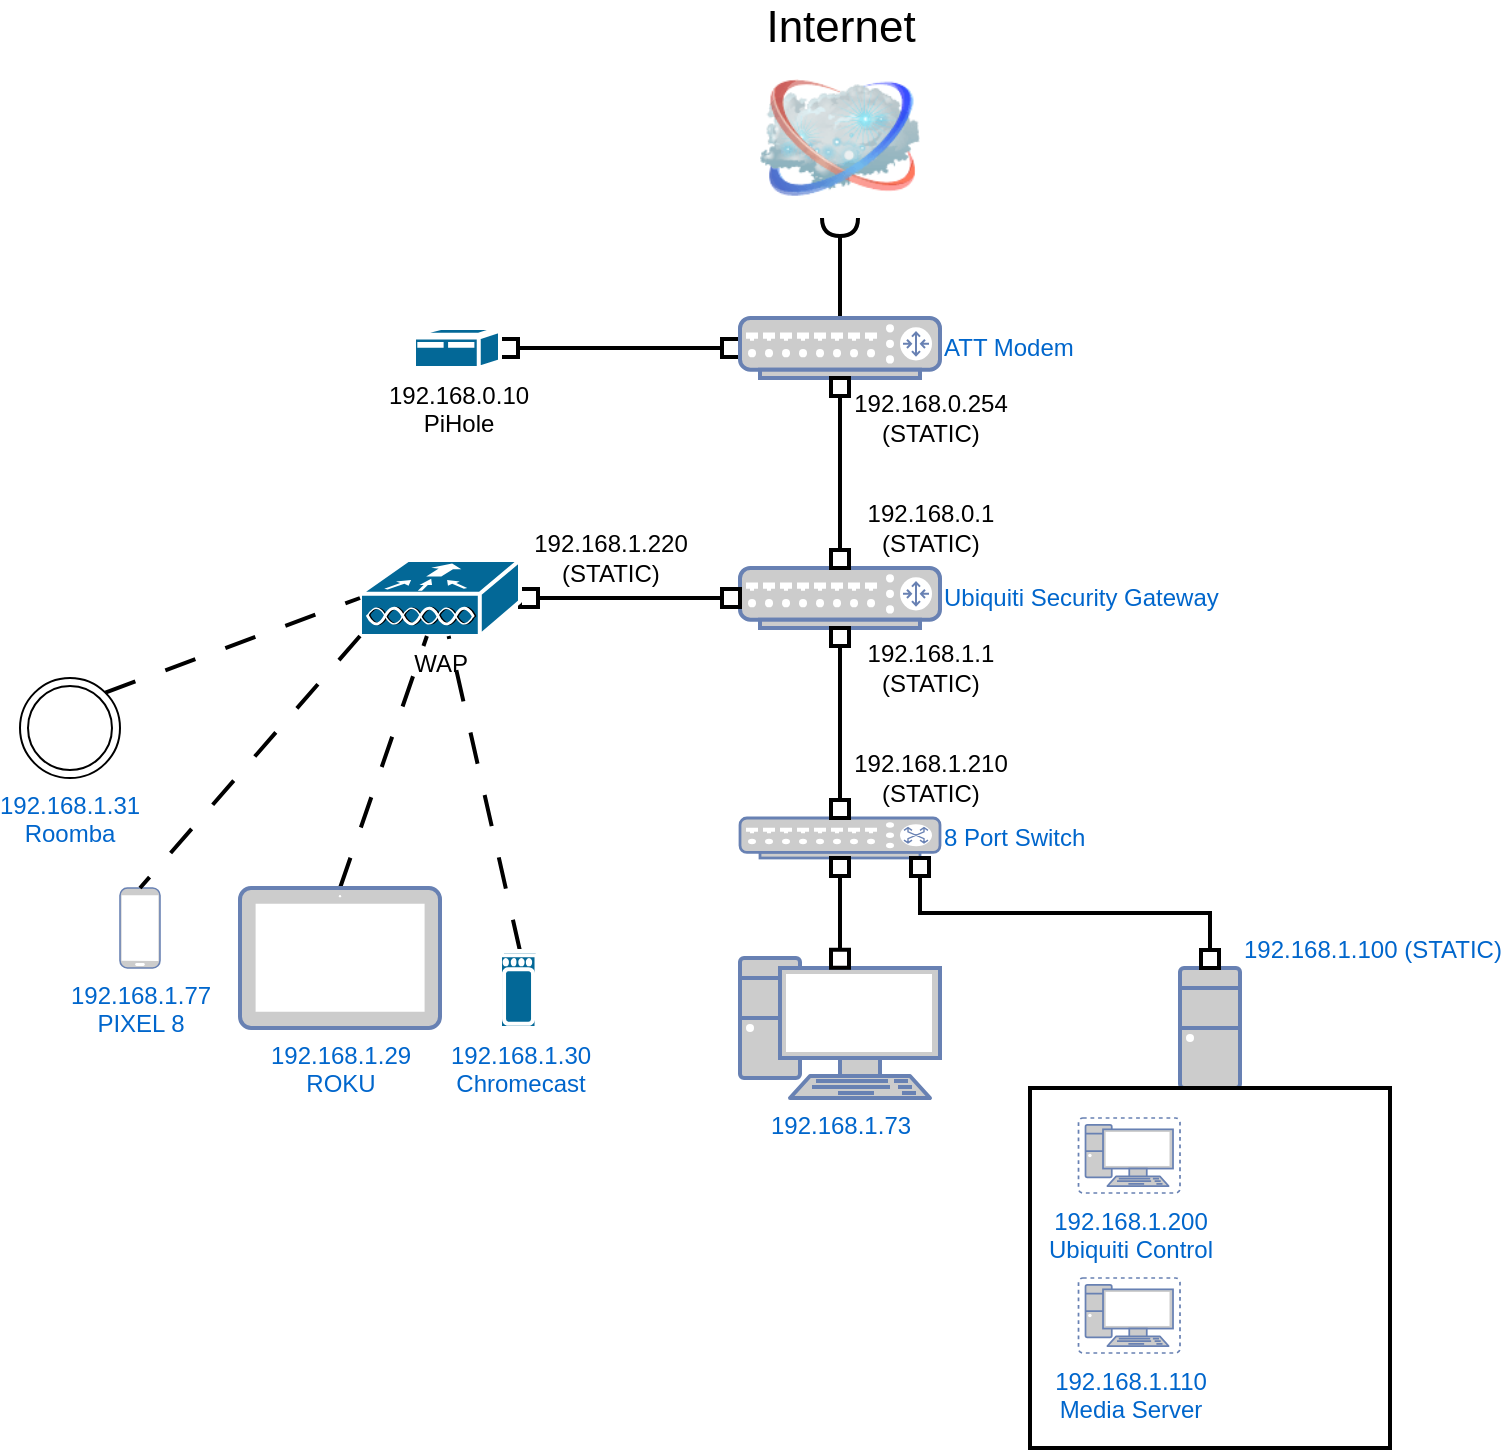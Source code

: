 <mxfile version="24.4.8" type="github">
  <diagram name="Page-1" id="55a83fd1-7818-8e21-69c5-c3457e3827bb">
    <mxGraphModel dx="691" dy="371" grid="1" gridSize="10" guides="1" tooltips="1" connect="1" arrows="1" fold="1" page="1" pageScale="1" pageWidth="1100" pageHeight="850" background="none" math="0" shadow="0">
      <root>
        <mxCell id="0" />
        <mxCell id="1" parent="0" />
        <mxCell id="69ecfefc5c41e42c-2" value="Internet" style="image;html=1;labelBackgroundColor=#ffffff;image=img/lib/clip_art/networking/Cloud_128x128.png;rounded=1;shadow=0;comic=0;strokeWidth=2;fontSize=22;labelPosition=center;verticalLabelPosition=top;align=center;verticalAlign=bottom;" parent="1" vertex="1">
          <mxGeometry x="470" y="140" width="80" height="80" as="geometry" />
        </mxCell>
        <mxCell id="GuMGin0lE9v5dH_PCKjd-7" style="edgeStyle=orthogonalEdgeStyle;rounded=0;orthogonalLoop=1;jettySize=auto;html=1;exitX=0;exitY=0.5;exitDx=0;exitDy=0;exitPerimeter=0;endArrow=box;endFill=0;startArrow=box;startFill=0;strokeWidth=2;entryX=1;entryY=0.5;entryDx=0;entryDy=0;entryPerimeter=0;" parent="1" source="GuMGin0lE9v5dH_PCKjd-1" edge="1" target="KLEj2hCXxhUv6-pm4slY-2">
          <mxGeometry relative="1" as="geometry">
            <mxPoint x="350" y="285" as="targetPoint" />
          </mxGeometry>
        </mxCell>
        <mxCell id="KLEj2hCXxhUv6-pm4slY-1" style="edgeStyle=orthogonalEdgeStyle;rounded=0;orthogonalLoop=1;jettySize=auto;html=1;exitX=0.5;exitY=0;exitDx=0;exitDy=0;exitPerimeter=0;strokeWidth=2;endArrow=halfCircle;endFill=0;" edge="1" parent="1" source="GuMGin0lE9v5dH_PCKjd-1" target="69ecfefc5c41e42c-2">
          <mxGeometry relative="1" as="geometry" />
        </mxCell>
        <mxCell id="GuMGin0lE9v5dH_PCKjd-1" value="ATT Modem" style="fontColor=#0066CC;verticalAlign=middle;verticalLabelPosition=middle;labelPosition=right;align=left;html=1;outlineConnect=0;fillColor=#CCCCCC;strokeColor=#6881B3;gradientColor=none;gradientDirection=north;strokeWidth=2;shape=mxgraph.networks.router;" parent="1" vertex="1">
          <mxGeometry x="460" y="270" width="100" height="30" as="geometry" />
        </mxCell>
        <mxCell id="GuMGin0lE9v5dH_PCKjd-2" value="8 Port Switch" style="fontColor=#0066CC;verticalAlign=middle;verticalLabelPosition=middle;labelPosition=right;align=left;html=1;outlineConnect=0;fillColor=#CCCCCC;strokeColor=#6881B3;gradientColor=none;gradientDirection=north;strokeWidth=2;shape=mxgraph.networks.switch;" parent="1" vertex="1">
          <mxGeometry x="460" y="520" width="100" height="20" as="geometry" />
        </mxCell>
        <mxCell id="GuMGin0lE9v5dH_PCKjd-3" value="Ubiquiti Security Gateway" style="fontColor=#0066CC;verticalAlign=middle;verticalLabelPosition=middle;labelPosition=right;align=left;html=1;outlineConnect=0;fillColor=#CCCCCC;strokeColor=#6881B3;gradientColor=none;gradientDirection=north;strokeWidth=2;shape=mxgraph.networks.router;" parent="1" vertex="1">
          <mxGeometry x="460" y="395" width="100" height="30" as="geometry" />
        </mxCell>
        <mxCell id="GuMGin0lE9v5dH_PCKjd-4" style="edgeStyle=orthogonalEdgeStyle;rounded=0;orthogonalLoop=1;jettySize=auto;html=1;exitX=0.5;exitY=1;exitDx=0;exitDy=0;exitPerimeter=0;entryX=0.5;entryY=0;entryDx=0;entryDy=0;entryPerimeter=0;endArrow=box;endFill=0;startArrow=box;startFill=0;strokeWidth=2;" parent="1" source="GuMGin0lE9v5dH_PCKjd-1" target="GuMGin0lE9v5dH_PCKjd-3" edge="1">
          <mxGeometry relative="1" as="geometry" />
        </mxCell>
        <mxCell id="GuMGin0lE9v5dH_PCKjd-5" value="192.168.0.254&lt;br&gt;(STATIC)" style="text;html=1;align=center;verticalAlign=middle;resizable=0;points=[];autosize=1;strokeColor=none;fillColor=none;" parent="1" vertex="1">
          <mxGeometry x="505" y="300" width="100" height="40" as="geometry" />
        </mxCell>
        <mxCell id="GuMGin0lE9v5dH_PCKjd-6" value="192.168.0.1&lt;br&gt;(STATIC)" style="text;html=1;align=center;verticalAlign=middle;resizable=0;points=[];autosize=1;strokeColor=none;fillColor=none;" parent="1" vertex="1">
          <mxGeometry x="510" y="355" width="90" height="40" as="geometry" />
        </mxCell>
        <mxCell id="GuMGin0lE9v5dH_PCKjd-8" style="edgeStyle=orthogonalEdgeStyle;rounded=0;orthogonalLoop=1;jettySize=auto;html=1;exitX=0.5;exitY=1;exitDx=0;exitDy=0;exitPerimeter=0;entryX=0.5;entryY=0;entryDx=0;entryDy=0;entryPerimeter=0;strokeWidth=2;endArrow=box;endFill=0;startArrow=box;startFill=0;" parent="1" source="GuMGin0lE9v5dH_PCKjd-3" target="GuMGin0lE9v5dH_PCKjd-2" edge="1">
          <mxGeometry relative="1" as="geometry" />
        </mxCell>
        <mxCell id="GuMGin0lE9v5dH_PCKjd-9" value="192.168.1.210&lt;br&gt;(STATIC)" style="text;html=1;align=center;verticalAlign=middle;resizable=0;points=[];autosize=1;strokeColor=none;fillColor=none;" parent="1" vertex="1">
          <mxGeometry x="505" y="480" width="100" height="40" as="geometry" />
        </mxCell>
        <mxCell id="GuMGin0lE9v5dH_PCKjd-10" value="192.168.1.1&lt;br&gt;(STATIC)" style="text;html=1;align=center;verticalAlign=middle;resizable=0;points=[];autosize=1;strokeColor=none;fillColor=none;" parent="1" vertex="1">
          <mxGeometry x="510" y="425" width="90" height="40" as="geometry" />
        </mxCell>
        <mxCell id="GuMGin0lE9v5dH_PCKjd-12" style="edgeStyle=orthogonalEdgeStyle;rounded=0;orthogonalLoop=1;jettySize=auto;html=1;exitX=1;exitY=0.5;exitDx=0;exitDy=0;exitPerimeter=0;endArrow=box;endFill=0;startArrow=box;startFill=0;strokeWidth=2;" parent="1" source="GuMGin0lE9v5dH_PCKjd-11" target="GuMGin0lE9v5dH_PCKjd-3" edge="1">
          <mxGeometry relative="1" as="geometry" />
        </mxCell>
        <mxCell id="GuMGin0lE9v5dH_PCKjd-11" value="WAP" style="shape=mxgraph.cisco.wireless.wlan_controller;sketch=0;html=1;pointerEvents=1;dashed=0;fillColor=#036897;strokeColor=#ffffff;strokeWidth=2;verticalLabelPosition=bottom;verticalAlign=top;align=center;outlineConnect=0;rotation=0;" parent="1" vertex="1">
          <mxGeometry x="270" y="391" width="80" height="38" as="geometry" />
        </mxCell>
        <mxCell id="GuMGin0lE9v5dH_PCKjd-13" value="192.168.1.220&lt;br&gt;(STATIC)" style="text;html=1;align=center;verticalAlign=middle;resizable=0;points=[];autosize=1;strokeColor=none;fillColor=none;" parent="1" vertex="1">
          <mxGeometry x="345" y="370" width="100" height="40" as="geometry" />
        </mxCell>
        <mxCell id="GuMGin0lE9v5dH_PCKjd-14" value="192.168.1.73" style="fontColor=#0066CC;verticalAlign=top;verticalLabelPosition=bottom;labelPosition=center;align=center;html=1;outlineConnect=0;fillColor=#CCCCCC;strokeColor=#6881B3;gradientColor=none;gradientDirection=north;strokeWidth=2;shape=mxgraph.networks.pc;" parent="1" vertex="1">
          <mxGeometry x="460" y="590" width="100" height="70" as="geometry" />
        </mxCell>
        <mxCell id="GuMGin0lE9v5dH_PCKjd-15" style="edgeStyle=orthogonalEdgeStyle;rounded=0;orthogonalLoop=1;jettySize=auto;html=1;exitX=0.5;exitY=1;exitDx=0;exitDy=0;exitPerimeter=0;entryX=0.5;entryY=0.07;entryDx=0;entryDy=0;entryPerimeter=0;endArrow=box;endFill=0;startArrow=box;startFill=0;strokeWidth=2;" parent="1" source="GuMGin0lE9v5dH_PCKjd-2" target="GuMGin0lE9v5dH_PCKjd-14" edge="1">
          <mxGeometry relative="1" as="geometry" />
        </mxCell>
        <mxCell id="GuMGin0lE9v5dH_PCKjd-17" value="192.168.1.77&lt;br&gt;PIXEL 8" style="fontColor=#0066CC;verticalAlign=top;verticalLabelPosition=bottom;labelPosition=center;align=center;html=1;outlineConnect=0;fillColor=#CCCCCC;strokeColor=#6881B3;gradientColor=none;gradientDirection=north;strokeWidth=2;shape=mxgraph.networks.mobile;" parent="1" vertex="1">
          <mxGeometry x="150" y="555" width="20" height="40" as="geometry" />
        </mxCell>
        <mxCell id="GuMGin0lE9v5dH_PCKjd-18" style="rounded=0;orthogonalLoop=1;jettySize=auto;html=1;exitX=0;exitY=1;exitDx=0;exitDy=0;exitPerimeter=0;entryX=0.5;entryY=0;entryDx=0;entryDy=0;entryPerimeter=0;dashed=1;dashPattern=8 8;strokeWidth=2;endArrow=none;endFill=0;startArrow=none;startFill=0;" parent="1" source="GuMGin0lE9v5dH_PCKjd-11" target="GuMGin0lE9v5dH_PCKjd-17" edge="1">
          <mxGeometry relative="1" as="geometry" />
        </mxCell>
        <mxCell id="GuMGin0lE9v5dH_PCKjd-20" value="192.168.1.100 (STATIC)" style="fontColor=#0066CC;verticalAlign=bottom;verticalLabelPosition=top;labelPosition=right;align=left;html=1;outlineConnect=0;fillColor=#CCCCCC;strokeColor=#6881B3;gradientColor=none;gradientDirection=north;strokeWidth=2;shape=mxgraph.networks.desktop_pc;" parent="1" vertex="1">
          <mxGeometry x="680" y="595" width="30" height="60" as="geometry" />
        </mxCell>
        <mxCell id="GuMGin0lE9v5dH_PCKjd-22" style="rounded=0;orthogonalLoop=1;jettySize=auto;html=1;exitX=0.5;exitY=0;exitDx=0;exitDy=0;exitPerimeter=0;dashed=1;strokeWidth=2;dashPattern=8 8;endArrow=none;endFill=0;" parent="1" source="GuMGin0lE9v5dH_PCKjd-21" target="GuMGin0lE9v5dH_PCKjd-11" edge="1">
          <mxGeometry relative="1" as="geometry" />
        </mxCell>
        <mxCell id="GuMGin0lE9v5dH_PCKjd-21" value="192.168.1.29&lt;br&gt;ROKU" style="fontColor=#0066CC;verticalAlign=top;verticalLabelPosition=bottom;labelPosition=center;align=center;html=1;outlineConnect=0;fillColor=#CCCCCC;strokeColor=#6881B3;gradientColor=none;gradientDirection=north;strokeWidth=2;shape=mxgraph.networks.tablet;" parent="1" vertex="1">
          <mxGeometry x="210" y="555" width="100" height="70" as="geometry" />
        </mxCell>
        <mxCell id="GuMGin0lE9v5dH_PCKjd-24" style="rounded=0;orthogonalLoop=1;jettySize=auto;html=1;exitX=0.5;exitY=0;exitDx=0;exitDy=0;exitPerimeter=0;dashed=1;dashPattern=8 8;strokeWidth=2;endArrow=none;endFill=0;" parent="1" source="GuMGin0lE9v5dH_PCKjd-23" target="GuMGin0lE9v5dH_PCKjd-11" edge="1">
          <mxGeometry relative="1" as="geometry" />
        </mxCell>
        <mxCell id="GuMGin0lE9v5dH_PCKjd-23" value="&lt;font color=&quot;#0066cc&quot;&gt;192.168.1.30&lt;br&gt;Chromecast&lt;/font&gt;" style="shape=mxgraph.cisco.wireless.wireless;sketch=0;html=1;pointerEvents=1;dashed=0;fillColor=#036897;strokeColor=#ffffff;strokeWidth=2;verticalLabelPosition=bottom;verticalAlign=top;align=center;outlineConnect=0;" parent="1" vertex="1">
          <mxGeometry x="340" y="586.5" width="20" height="38.5" as="geometry" />
        </mxCell>
        <mxCell id="GuMGin0lE9v5dH_PCKjd-25" value="192.168.1.31&lt;br&gt;Roomba" style="ellipse;shape=doubleEllipse;whiteSpace=wrap;html=1;aspect=fixed;labelPosition=center;verticalLabelPosition=bottom;align=center;verticalAlign=top;fontColor=#0066CC;" parent="1" vertex="1">
          <mxGeometry x="100" y="450" width="50" height="50" as="geometry" />
        </mxCell>
        <mxCell id="GuMGin0lE9v5dH_PCKjd-26" style="rounded=0;orthogonalLoop=1;jettySize=auto;html=1;exitX=1;exitY=0;exitDx=0;exitDy=0;entryX=0;entryY=0.5;entryDx=0;entryDy=0;entryPerimeter=0;dashed=1;dashPattern=8 8;strokeWidth=2;endArrow=none;endFill=0;" parent="1" source="GuMGin0lE9v5dH_PCKjd-25" target="GuMGin0lE9v5dH_PCKjd-11" edge="1">
          <mxGeometry relative="1" as="geometry" />
        </mxCell>
        <mxCell id="GuMGin0lE9v5dH_PCKjd-27" style="edgeStyle=orthogonalEdgeStyle;rounded=0;orthogonalLoop=1;jettySize=auto;html=1;exitX=0.9;exitY=1;exitDx=0;exitDy=0;exitPerimeter=0;entryX=0.5;entryY=0;entryDx=0;entryDy=0;entryPerimeter=0;strokeWidth=2;endArrow=box;endFill=0;startArrow=box;startFill=0;" parent="1" source="GuMGin0lE9v5dH_PCKjd-2" target="GuMGin0lE9v5dH_PCKjd-20" edge="1">
          <mxGeometry relative="1" as="geometry" />
        </mxCell>
        <mxCell id="GuMGin0lE9v5dH_PCKjd-29" value="" style="whiteSpace=wrap;html=1;aspect=fixed;fillColor=none;strokeWidth=2;" parent="1" vertex="1">
          <mxGeometry x="605" y="655" width="180" height="180" as="geometry" />
        </mxCell>
        <mxCell id="GuMGin0lE9v5dH_PCKjd-30" value="192.168.1.110&lt;br&gt;Media Server" style="fontColor=#0066CC;verticalAlign=top;verticalLabelPosition=bottom;labelPosition=center;align=center;html=1;outlineConnect=0;fillColor=#CCCCCC;strokeColor=#6881B3;gradientColor=none;gradientDirection=north;strokeWidth=2;shape=mxgraph.networks.virtual_pc;" parent="1" vertex="1">
          <mxGeometry x="629.26" y="750" width="50.74" height="37.5" as="geometry" />
        </mxCell>
        <mxCell id="GuMGin0lE9v5dH_PCKjd-31" value="192.168.1.200&lt;br&gt;Ubiquiti Control" style="fontColor=#0066CC;verticalAlign=top;verticalLabelPosition=bottom;labelPosition=center;align=center;html=1;outlineConnect=0;fillColor=#CCCCCC;strokeColor=#6881B3;gradientColor=none;gradientDirection=north;strokeWidth=2;shape=mxgraph.networks.virtual_pc;" parent="1" vertex="1">
          <mxGeometry x="629.26" y="670" width="50.74" height="37.5" as="geometry" />
        </mxCell>
        <mxCell id="KLEj2hCXxhUv6-pm4slY-2" value="192.168.0.10&lt;br&gt;PiHole" style="shape=mxgraph.cisco.computers_and_peripherals.ibm_mini_as400;sketch=0;html=1;pointerEvents=1;dashed=0;fillColor=#036897;strokeColor=#ffffff;strokeWidth=2;verticalLabelPosition=bottom;verticalAlign=top;align=center;outlineConnect=0;" vertex="1" parent="1">
          <mxGeometry x="297" y="275" width="43" height="20" as="geometry" />
        </mxCell>
      </root>
    </mxGraphModel>
  </diagram>
</mxfile>
